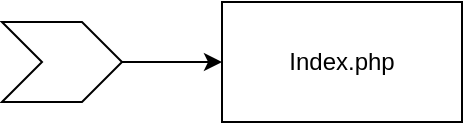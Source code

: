 <mxfile version="20.6.2" type="github">
  <diagram id="C5RBs43oDa-KdzZeNtuy" name="Page-1">
    <mxGraphModel dx="1422" dy="780" grid="1" gridSize="10" guides="1" tooltips="1" connect="1" arrows="1" fold="1" page="1" pageScale="1" pageWidth="827" pageHeight="1169" math="0" shadow="0">
      <root>
        <mxCell id="WIyWlLk6GJQsqaUBKTNV-0" />
        <mxCell id="WIyWlLk6GJQsqaUBKTNV-1" parent="WIyWlLk6GJQsqaUBKTNV-0" />
        <mxCell id="eiqtsFS2pJZDR8iBWLJw-4" value="" style="edgeStyle=orthogonalEdgeStyle;rounded=0;orthogonalLoop=1;jettySize=auto;html=1;" edge="1" parent="WIyWlLk6GJQsqaUBKTNV-1" source="eiqtsFS2pJZDR8iBWLJw-0" target="eiqtsFS2pJZDR8iBWLJw-3">
          <mxGeometry relative="1" as="geometry" />
        </mxCell>
        <mxCell id="eiqtsFS2pJZDR8iBWLJw-0" value="" style="shape=step;perimeter=stepPerimeter;whiteSpace=wrap;html=1;fixedSize=1;" vertex="1" parent="WIyWlLk6GJQsqaUBKTNV-1">
          <mxGeometry x="100" y="40" width="60" height="40" as="geometry" />
        </mxCell>
        <mxCell id="eiqtsFS2pJZDR8iBWLJw-3" value="" style="whiteSpace=wrap;html=1;" vertex="1" parent="WIyWlLk6GJQsqaUBKTNV-1">
          <mxGeometry x="210" y="30" width="120" height="60" as="geometry" />
        </mxCell>
        <mxCell id="eiqtsFS2pJZDR8iBWLJw-5" value="&lt;div&gt;Index.php&lt;/div&gt;" style="text;html=1;strokeColor=none;fillColor=none;align=center;verticalAlign=middle;whiteSpace=wrap;rounded=0;" vertex="1" parent="WIyWlLk6GJQsqaUBKTNV-1">
          <mxGeometry x="240" y="45" width="60" height="30" as="geometry" />
        </mxCell>
      </root>
    </mxGraphModel>
  </diagram>
</mxfile>
